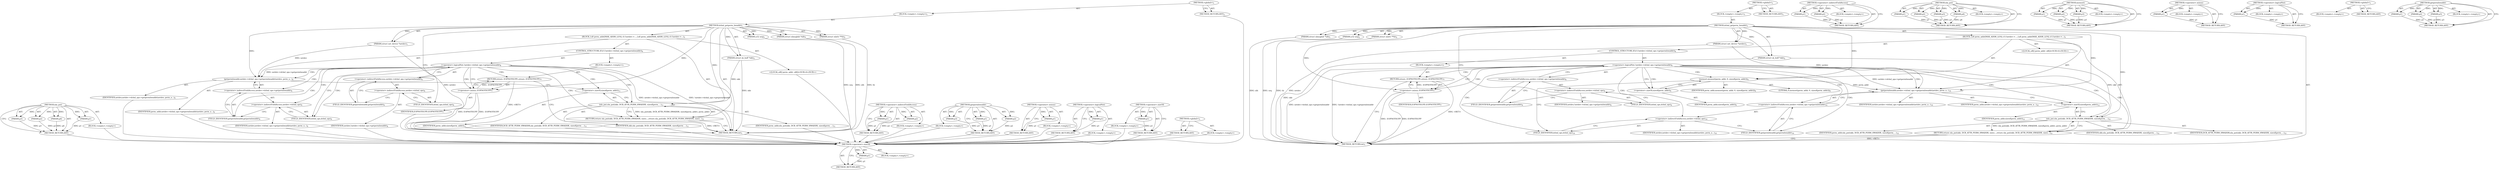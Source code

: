 digraph "getpermhwaddr" {
vulnerable_90 [label=<(METHOD,nla_put)>];
vulnerable_91 [label=<(PARAM,p1)>];
vulnerable_92 [label=<(PARAM,p2)>];
vulnerable_93 [label=<(PARAM,p3)>];
vulnerable_94 [label=<(PARAM,p4)>];
vulnerable_95 [label=<(BLOCK,&lt;empty&gt;,&lt;empty&gt;)>];
vulnerable_96 [label=<(METHOD_RETURN,ANY)>];
vulnerable_6 [label=<(METHOD,&lt;global&gt;)<SUB>1</SUB>>];
vulnerable_7 [label=<(BLOCK,&lt;empty&gt;,&lt;empty&gt;)<SUB>1</SUB>>];
vulnerable_8 [label=<(METHOD,dcbnl_getperm_hwaddr)<SUB>1</SUB>>];
vulnerable_9 [label=<(PARAM,struct net_device *netdev)<SUB>1</SUB>>];
vulnerable_10 [label=<(PARAM,struct nlmsghdr *nlh)<SUB>1</SUB>>];
vulnerable_11 [label=<(PARAM,u32 seq)<SUB>2</SUB>>];
vulnerable_12 [label=<(PARAM,struct nlattr **tb)<SUB>2</SUB>>];
vulnerable_13 [label=<(PARAM,struct sk_buff *skb)<SUB>2</SUB>>];
vulnerable_14 [label=<(BLOCK,{
	u8 perm_addr[MAX_ADDR_LEN];

 	if (!netdev-&gt;...,{
	u8 perm_addr[MAX_ADDR_LEN];

 	if (!netdev-&gt;...)<SUB>3</SUB>>];
vulnerable_15 [label="<(LOCAL,u8[] perm_addr: u8[])<SUB>4</SUB>>"];
vulnerable_16 [label=<(CONTROL_STRUCTURE,IF,if (!netdev-&gt;dcbnl_ops-&gt;getpermhwaddr))<SUB>6</SUB>>];
vulnerable_17 [label=<(&lt;operator&gt;.logicalNot,!netdev-&gt;dcbnl_ops-&gt;getpermhwaddr)<SUB>6</SUB>>];
vulnerable_18 [label=<(&lt;operator&gt;.indirectFieldAccess,netdev-&gt;dcbnl_ops-&gt;getpermhwaddr)<SUB>6</SUB>>];
vulnerable_19 [label=<(&lt;operator&gt;.indirectFieldAccess,netdev-&gt;dcbnl_ops)<SUB>6</SUB>>];
vulnerable_20 [label=<(IDENTIFIER,netdev,!netdev-&gt;dcbnl_ops-&gt;getpermhwaddr)<SUB>6</SUB>>];
vulnerable_21 [label=<(FIELD_IDENTIFIER,dcbnl_ops,dcbnl_ops)<SUB>6</SUB>>];
vulnerable_22 [label=<(FIELD_IDENTIFIER,getpermhwaddr,getpermhwaddr)<SUB>6</SUB>>];
vulnerable_23 [label=<(BLOCK,&lt;empty&gt;,&lt;empty&gt;)<SUB>7</SUB>>];
vulnerable_24 [label=<(RETURN,return -EOPNOTSUPP;,return -EOPNOTSUPP;)<SUB>7</SUB>>];
vulnerable_25 [label=<(&lt;operator&gt;.minus,-EOPNOTSUPP)<SUB>7</SUB>>];
vulnerable_26 [label=<(IDENTIFIER,EOPNOTSUPP,-EOPNOTSUPP)<SUB>7</SUB>>];
vulnerable_27 [label=<(getpermhwaddr,netdev-&gt;dcbnl_ops-&gt;getpermhwaddr(netdev, perm_a...)<SUB>9</SUB>>];
vulnerable_28 [label=<(&lt;operator&gt;.indirectFieldAccess,netdev-&gt;dcbnl_ops-&gt;getpermhwaddr)<SUB>9</SUB>>];
vulnerable_29 [label=<(&lt;operator&gt;.indirectFieldAccess,netdev-&gt;dcbnl_ops)<SUB>9</SUB>>];
vulnerable_30 [label=<(IDENTIFIER,netdev,netdev-&gt;dcbnl_ops-&gt;getpermhwaddr(netdev, perm_a...)<SUB>9</SUB>>];
vulnerable_31 [label=<(FIELD_IDENTIFIER,dcbnl_ops,dcbnl_ops)<SUB>9</SUB>>];
vulnerable_32 [label=<(FIELD_IDENTIFIER,getpermhwaddr,getpermhwaddr)<SUB>9</SUB>>];
vulnerable_33 [label=<(IDENTIFIER,netdev,netdev-&gt;dcbnl_ops-&gt;getpermhwaddr(netdev, perm_a...)<SUB>9</SUB>>];
vulnerable_34 [label=<(IDENTIFIER,perm_addr,netdev-&gt;dcbnl_ops-&gt;getpermhwaddr(netdev, perm_a...)<SUB>9</SUB>>];
vulnerable_35 [label=<(RETURN,return nla_put(skb, DCB_ATTR_PERM_HWADDR, sizeo...,return nla_put(skb, DCB_ATTR_PERM_HWADDR, sizeo...)<SUB>11</SUB>>];
vulnerable_36 [label=<(nla_put,nla_put(skb, DCB_ATTR_PERM_HWADDR, sizeof(perm_...)<SUB>11</SUB>>];
vulnerable_37 [label=<(IDENTIFIER,skb,nla_put(skb, DCB_ATTR_PERM_HWADDR, sizeof(perm_...)<SUB>11</SUB>>];
vulnerable_38 [label=<(IDENTIFIER,DCB_ATTR_PERM_HWADDR,nla_put(skb, DCB_ATTR_PERM_HWADDR, sizeof(perm_...)<SUB>11</SUB>>];
vulnerable_39 [label=<(&lt;operator&gt;.sizeOf,sizeof(perm_addr))<SUB>11</SUB>>];
vulnerable_40 [label=<(IDENTIFIER,perm_addr,sizeof(perm_addr))<SUB>11</SUB>>];
vulnerable_41 [label=<(IDENTIFIER,perm_addr,nla_put(skb, DCB_ATTR_PERM_HWADDR, sizeof(perm_...)<SUB>11</SUB>>];
vulnerable_42 [label=<(METHOD_RETURN,int)<SUB>1</SUB>>];
vulnerable_44 [label=<(METHOD_RETURN,ANY)<SUB>1</SUB>>];
vulnerable_75 [label=<(METHOD,&lt;operator&gt;.indirectFieldAccess)>];
vulnerable_76 [label=<(PARAM,p1)>];
vulnerable_77 [label=<(PARAM,p2)>];
vulnerable_78 [label=<(BLOCK,&lt;empty&gt;,&lt;empty&gt;)>];
vulnerable_79 [label=<(METHOD_RETURN,ANY)>];
vulnerable_84 [label=<(METHOD,getpermhwaddr)>];
vulnerable_85 [label=<(PARAM,p1)>];
vulnerable_86 [label=<(PARAM,p2)>];
vulnerable_87 [label=<(PARAM,p3)>];
vulnerable_88 [label=<(BLOCK,&lt;empty&gt;,&lt;empty&gt;)>];
vulnerable_89 [label=<(METHOD_RETURN,ANY)>];
vulnerable_80 [label=<(METHOD,&lt;operator&gt;.minus)>];
vulnerable_81 [label=<(PARAM,p1)>];
vulnerable_82 [label=<(BLOCK,&lt;empty&gt;,&lt;empty&gt;)>];
vulnerable_83 [label=<(METHOD_RETURN,ANY)>];
vulnerable_71 [label=<(METHOD,&lt;operator&gt;.logicalNot)>];
vulnerable_72 [label=<(PARAM,p1)>];
vulnerable_73 [label=<(BLOCK,&lt;empty&gt;,&lt;empty&gt;)>];
vulnerable_74 [label=<(METHOD_RETURN,ANY)>];
vulnerable_65 [label=<(METHOD,&lt;global&gt;)<SUB>1</SUB>>];
vulnerable_66 [label=<(BLOCK,&lt;empty&gt;,&lt;empty&gt;)>];
vulnerable_67 [label=<(METHOD_RETURN,ANY)>];
vulnerable_97 [label=<(METHOD,&lt;operator&gt;.sizeOf)>];
vulnerable_98 [label=<(PARAM,p1)>];
vulnerable_99 [label=<(BLOCK,&lt;empty&gt;,&lt;empty&gt;)>];
vulnerable_100 [label=<(METHOD_RETURN,ANY)>];
fixed_95 [label=<(METHOD,&lt;operator&gt;.sizeOf)>];
fixed_96 [label=<(PARAM,p1)>];
fixed_97 [label=<(BLOCK,&lt;empty&gt;,&lt;empty&gt;)>];
fixed_98 [label=<(METHOD_RETURN,ANY)>];
fixed_6 [label=<(METHOD,&lt;global&gt;)<SUB>1</SUB>>];
fixed_7 [label=<(BLOCK,&lt;empty&gt;,&lt;empty&gt;)<SUB>1</SUB>>];
fixed_8 [label=<(METHOD,dcbnl_getperm_hwaddr)<SUB>1</SUB>>];
fixed_9 [label=<(PARAM,struct net_device *netdev)<SUB>1</SUB>>];
fixed_10 [label=<(PARAM,struct nlmsghdr *nlh)<SUB>1</SUB>>];
fixed_11 [label=<(PARAM,u32 seq)<SUB>2</SUB>>];
fixed_12 [label=<(PARAM,struct nlattr **tb)<SUB>2</SUB>>];
fixed_13 [label=<(PARAM,struct sk_buff *skb)<SUB>2</SUB>>];
fixed_14 [label=<(BLOCK,{
	u8 perm_addr[MAX_ADDR_LEN];

 	if (!netdev-&gt;...,{
	u8 perm_addr[MAX_ADDR_LEN];

 	if (!netdev-&gt;...)<SUB>3</SUB>>];
fixed_15 [label="<(LOCAL,u8[] perm_addr: u8[])<SUB>4</SUB>>"];
fixed_16 [label=<(CONTROL_STRUCTURE,IF,if (!netdev-&gt;dcbnl_ops-&gt;getpermhwaddr))<SUB>6</SUB>>];
fixed_17 [label=<(&lt;operator&gt;.logicalNot,!netdev-&gt;dcbnl_ops-&gt;getpermhwaddr)<SUB>6</SUB>>];
fixed_18 [label=<(&lt;operator&gt;.indirectFieldAccess,netdev-&gt;dcbnl_ops-&gt;getpermhwaddr)<SUB>6</SUB>>];
fixed_19 [label=<(&lt;operator&gt;.indirectFieldAccess,netdev-&gt;dcbnl_ops)<SUB>6</SUB>>];
fixed_20 [label=<(IDENTIFIER,netdev,!netdev-&gt;dcbnl_ops-&gt;getpermhwaddr)<SUB>6</SUB>>];
fixed_21 [label=<(FIELD_IDENTIFIER,dcbnl_ops,dcbnl_ops)<SUB>6</SUB>>];
fixed_22 [label=<(FIELD_IDENTIFIER,getpermhwaddr,getpermhwaddr)<SUB>6</SUB>>];
fixed_23 [label=<(BLOCK,&lt;empty&gt;,&lt;empty&gt;)<SUB>7</SUB>>];
fixed_24 [label=<(RETURN,return -EOPNOTSUPP;,return -EOPNOTSUPP;)<SUB>7</SUB>>];
fixed_25 [label=<(&lt;operator&gt;.minus,-EOPNOTSUPP)<SUB>7</SUB>>];
fixed_26 [label=<(IDENTIFIER,EOPNOTSUPP,-EOPNOTSUPP)<SUB>7</SUB>>];
fixed_27 [label=<(memset,memset(perm_addr, 0, sizeof(perm_addr)))<SUB>9</SUB>>];
fixed_28 [label=<(IDENTIFIER,perm_addr,memset(perm_addr, 0, sizeof(perm_addr)))<SUB>9</SUB>>];
fixed_29 [label=<(LITERAL,0,memset(perm_addr, 0, sizeof(perm_addr)))<SUB>9</SUB>>];
fixed_30 [label=<(&lt;operator&gt;.sizeOf,sizeof(perm_addr))<SUB>9</SUB>>];
fixed_31 [label=<(IDENTIFIER,perm_addr,sizeof(perm_addr))<SUB>9</SUB>>];
fixed_32 [label=<(getpermhwaddr,netdev-&gt;dcbnl_ops-&gt;getpermhwaddr(netdev, perm_a...)<SUB>10</SUB>>];
fixed_33 [label=<(&lt;operator&gt;.indirectFieldAccess,netdev-&gt;dcbnl_ops-&gt;getpermhwaddr)<SUB>10</SUB>>];
fixed_34 [label=<(&lt;operator&gt;.indirectFieldAccess,netdev-&gt;dcbnl_ops)<SUB>10</SUB>>];
fixed_35 [label=<(IDENTIFIER,netdev,netdev-&gt;dcbnl_ops-&gt;getpermhwaddr(netdev, perm_a...)<SUB>10</SUB>>];
fixed_36 [label=<(FIELD_IDENTIFIER,dcbnl_ops,dcbnl_ops)<SUB>10</SUB>>];
fixed_37 [label=<(FIELD_IDENTIFIER,getpermhwaddr,getpermhwaddr)<SUB>10</SUB>>];
fixed_38 [label=<(IDENTIFIER,netdev,netdev-&gt;dcbnl_ops-&gt;getpermhwaddr(netdev, perm_a...)<SUB>10</SUB>>];
fixed_39 [label=<(IDENTIFIER,perm_addr,netdev-&gt;dcbnl_ops-&gt;getpermhwaddr(netdev, perm_a...)<SUB>10</SUB>>];
fixed_40 [label=<(RETURN,return nla_put(skb, DCB_ATTR_PERM_HWADDR, sizeo...,return nla_put(skb, DCB_ATTR_PERM_HWADDR, sizeo...)<SUB>12</SUB>>];
fixed_41 [label=<(nla_put,nla_put(skb, DCB_ATTR_PERM_HWADDR, sizeof(perm_...)<SUB>12</SUB>>];
fixed_42 [label=<(IDENTIFIER,skb,nla_put(skb, DCB_ATTR_PERM_HWADDR, sizeof(perm_...)<SUB>12</SUB>>];
fixed_43 [label=<(IDENTIFIER,DCB_ATTR_PERM_HWADDR,nla_put(skb, DCB_ATTR_PERM_HWADDR, sizeof(perm_...)<SUB>12</SUB>>];
fixed_44 [label=<(&lt;operator&gt;.sizeOf,sizeof(perm_addr))<SUB>12</SUB>>];
fixed_45 [label=<(IDENTIFIER,perm_addr,sizeof(perm_addr))<SUB>12</SUB>>];
fixed_46 [label=<(IDENTIFIER,perm_addr,nla_put(skb, DCB_ATTR_PERM_HWADDR, sizeof(perm_...)<SUB>12</SUB>>];
fixed_47 [label=<(METHOD_RETURN,int)<SUB>1</SUB>>];
fixed_49 [label=<(METHOD_RETURN,ANY)<SUB>1</SUB>>];
fixed_80 [label=<(METHOD,&lt;operator&gt;.indirectFieldAccess)>];
fixed_81 [label=<(PARAM,p1)>];
fixed_82 [label=<(PARAM,p2)>];
fixed_83 [label=<(BLOCK,&lt;empty&gt;,&lt;empty&gt;)>];
fixed_84 [label=<(METHOD_RETURN,ANY)>];
fixed_105 [label=<(METHOD,nla_put)>];
fixed_106 [label=<(PARAM,p1)>];
fixed_107 [label=<(PARAM,p2)>];
fixed_108 [label=<(PARAM,p3)>];
fixed_109 [label=<(PARAM,p4)>];
fixed_110 [label=<(BLOCK,&lt;empty&gt;,&lt;empty&gt;)>];
fixed_111 [label=<(METHOD_RETURN,ANY)>];
fixed_89 [label=<(METHOD,memset)>];
fixed_90 [label=<(PARAM,p1)>];
fixed_91 [label=<(PARAM,p2)>];
fixed_92 [label=<(PARAM,p3)>];
fixed_93 [label=<(BLOCK,&lt;empty&gt;,&lt;empty&gt;)>];
fixed_94 [label=<(METHOD_RETURN,ANY)>];
fixed_85 [label=<(METHOD,&lt;operator&gt;.minus)>];
fixed_86 [label=<(PARAM,p1)>];
fixed_87 [label=<(BLOCK,&lt;empty&gt;,&lt;empty&gt;)>];
fixed_88 [label=<(METHOD_RETURN,ANY)>];
fixed_76 [label=<(METHOD,&lt;operator&gt;.logicalNot)>];
fixed_77 [label=<(PARAM,p1)>];
fixed_78 [label=<(BLOCK,&lt;empty&gt;,&lt;empty&gt;)>];
fixed_79 [label=<(METHOD_RETURN,ANY)>];
fixed_70 [label=<(METHOD,&lt;global&gt;)<SUB>1</SUB>>];
fixed_71 [label=<(BLOCK,&lt;empty&gt;,&lt;empty&gt;)>];
fixed_72 [label=<(METHOD_RETURN,ANY)>];
fixed_99 [label=<(METHOD,getpermhwaddr)>];
fixed_100 [label=<(PARAM,p1)>];
fixed_101 [label=<(PARAM,p2)>];
fixed_102 [label=<(PARAM,p3)>];
fixed_103 [label=<(BLOCK,&lt;empty&gt;,&lt;empty&gt;)>];
fixed_104 [label=<(METHOD_RETURN,ANY)>];
vulnerable_90 -> vulnerable_91  [key=0, label="AST: "];
vulnerable_90 -> vulnerable_91  [key=1, label="DDG: "];
vulnerable_90 -> vulnerable_95  [key=0, label="AST: "];
vulnerable_90 -> vulnerable_92  [key=0, label="AST: "];
vulnerable_90 -> vulnerable_92  [key=1, label="DDG: "];
vulnerable_90 -> vulnerable_96  [key=0, label="AST: "];
vulnerable_90 -> vulnerable_96  [key=1, label="CFG: "];
vulnerable_90 -> vulnerable_93  [key=0, label="AST: "];
vulnerable_90 -> vulnerable_93  [key=1, label="DDG: "];
vulnerable_90 -> vulnerable_94  [key=0, label="AST: "];
vulnerable_90 -> vulnerable_94  [key=1, label="DDG: "];
vulnerable_91 -> vulnerable_96  [key=0, label="DDG: p1"];
vulnerable_92 -> vulnerable_96  [key=0, label="DDG: p2"];
vulnerable_93 -> vulnerable_96  [key=0, label="DDG: p3"];
vulnerable_94 -> vulnerable_96  [key=0, label="DDG: p4"];
vulnerable_95 -> fixed_95  [key=0];
vulnerable_96 -> fixed_95  [key=0];
vulnerable_6 -> vulnerable_7  [key=0, label="AST: "];
vulnerable_6 -> vulnerable_44  [key=0, label="AST: "];
vulnerable_6 -> vulnerable_44  [key=1, label="CFG: "];
vulnerable_7 -> vulnerable_8  [key=0, label="AST: "];
vulnerable_8 -> vulnerable_9  [key=0, label="AST: "];
vulnerable_8 -> vulnerable_9  [key=1, label="DDG: "];
vulnerable_8 -> vulnerable_10  [key=0, label="AST: "];
vulnerable_8 -> vulnerable_10  [key=1, label="DDG: "];
vulnerable_8 -> vulnerable_11  [key=0, label="AST: "];
vulnerable_8 -> vulnerable_11  [key=1, label="DDG: "];
vulnerable_8 -> vulnerable_12  [key=0, label="AST: "];
vulnerable_8 -> vulnerable_12  [key=1, label="DDG: "];
vulnerable_8 -> vulnerable_13  [key=0, label="AST: "];
vulnerable_8 -> vulnerable_13  [key=1, label="DDG: "];
vulnerable_8 -> vulnerable_14  [key=0, label="AST: "];
vulnerable_8 -> vulnerable_42  [key=0, label="AST: "];
vulnerable_8 -> vulnerable_21  [key=0, label="CFG: "];
vulnerable_8 -> vulnerable_27  [key=0, label="DDG: "];
vulnerable_8 -> vulnerable_36  [key=0, label="DDG: "];
vulnerable_8 -> vulnerable_25  [key=0, label="DDG: "];
vulnerable_9 -> vulnerable_42  [key=0, label="DDG: netdev"];
vulnerable_9 -> vulnerable_27  [key=0, label="DDG: netdev"];
vulnerable_10 -> vulnerable_42  [key=0, label="DDG: nlh"];
vulnerable_11 -> vulnerable_42  [key=0, label="DDG: seq"];
vulnerable_12 -> vulnerable_42  [key=0, label="DDG: tb"];
vulnerable_13 -> vulnerable_42  [key=0, label="DDG: skb"];
vulnerable_13 -> vulnerable_36  [key=0, label="DDG: skb"];
vulnerable_14 -> vulnerable_15  [key=0, label="AST: "];
vulnerable_14 -> vulnerable_16  [key=0, label="AST: "];
vulnerable_14 -> vulnerable_27  [key=0, label="AST: "];
vulnerable_14 -> vulnerable_35  [key=0, label="AST: "];
vulnerable_15 -> fixed_95  [key=0];
vulnerable_16 -> vulnerable_17  [key=0, label="AST: "];
vulnerable_16 -> vulnerable_23  [key=0, label="AST: "];
vulnerable_17 -> vulnerable_18  [key=0, label="AST: "];
vulnerable_17 -> vulnerable_25  [key=0, label="CFG: "];
vulnerable_17 -> vulnerable_25  [key=1, label="CDG: "];
vulnerable_17 -> vulnerable_31  [key=0, label="CFG: "];
vulnerable_17 -> vulnerable_31  [key=1, label="CDG: "];
vulnerable_17 -> vulnerable_42  [key=0, label="DDG: netdev-&gt;dcbnl_ops-&gt;getpermhwaddr"];
vulnerable_17 -> vulnerable_42  [key=1, label="DDG: !netdev-&gt;dcbnl_ops-&gt;getpermhwaddr"];
vulnerable_17 -> vulnerable_27  [key=0, label="DDG: netdev-&gt;dcbnl_ops-&gt;getpermhwaddr"];
vulnerable_17 -> vulnerable_27  [key=1, label="CDG: "];
vulnerable_17 -> vulnerable_24  [key=0, label="CDG: "];
vulnerable_17 -> vulnerable_29  [key=0, label="CDG: "];
vulnerable_17 -> vulnerable_32  [key=0, label="CDG: "];
vulnerable_17 -> vulnerable_28  [key=0, label="CDG: "];
vulnerable_17 -> vulnerable_36  [key=0, label="CDG: "];
vulnerable_17 -> vulnerable_35  [key=0, label="CDG: "];
vulnerable_17 -> vulnerable_39  [key=0, label="CDG: "];
vulnerable_18 -> vulnerable_19  [key=0, label="AST: "];
vulnerable_18 -> vulnerable_22  [key=0, label="AST: "];
vulnerable_18 -> vulnerable_17  [key=0, label="CFG: "];
vulnerable_19 -> vulnerable_20  [key=0, label="AST: "];
vulnerable_19 -> vulnerable_21  [key=0, label="AST: "];
vulnerable_19 -> vulnerable_22  [key=0, label="CFG: "];
vulnerable_20 -> fixed_95  [key=0];
vulnerable_21 -> vulnerable_19  [key=0, label="CFG: "];
vulnerable_22 -> vulnerable_18  [key=0, label="CFG: "];
vulnerable_23 -> vulnerable_24  [key=0, label="AST: "];
vulnerable_24 -> vulnerable_25  [key=0, label="AST: "];
vulnerable_24 -> vulnerable_42  [key=0, label="CFG: "];
vulnerable_24 -> vulnerable_42  [key=1, label="DDG: &lt;RET&gt;"];
vulnerable_25 -> vulnerable_26  [key=0, label="AST: "];
vulnerable_25 -> vulnerable_24  [key=0, label="CFG: "];
vulnerable_25 -> vulnerable_24  [key=1, label="DDG: -EOPNOTSUPP"];
vulnerable_25 -> vulnerable_42  [key=0, label="DDG: EOPNOTSUPP"];
vulnerable_25 -> vulnerable_42  [key=1, label="DDG: -EOPNOTSUPP"];
vulnerable_26 -> fixed_95  [key=0];
vulnerable_27 -> vulnerable_28  [key=0, label="AST: "];
vulnerable_27 -> vulnerable_33  [key=0, label="AST: "];
vulnerable_27 -> vulnerable_34  [key=0, label="AST: "];
vulnerable_27 -> vulnerable_39  [key=0, label="CFG: "];
vulnerable_28 -> vulnerable_29  [key=0, label="AST: "];
vulnerable_28 -> vulnerable_32  [key=0, label="AST: "];
vulnerable_28 -> vulnerable_27  [key=0, label="CFG: "];
vulnerable_29 -> vulnerable_30  [key=0, label="AST: "];
vulnerable_29 -> vulnerable_31  [key=0, label="AST: "];
vulnerable_29 -> vulnerable_32  [key=0, label="CFG: "];
vulnerable_30 -> fixed_95  [key=0];
vulnerable_31 -> vulnerable_29  [key=0, label="CFG: "];
vulnerable_32 -> vulnerable_28  [key=0, label="CFG: "];
vulnerable_33 -> fixed_95  [key=0];
vulnerable_34 -> fixed_95  [key=0];
vulnerable_35 -> vulnerable_36  [key=0, label="AST: "];
vulnerable_35 -> vulnerable_42  [key=0, label="CFG: "];
vulnerable_35 -> vulnerable_42  [key=1, label="DDG: &lt;RET&gt;"];
vulnerable_36 -> vulnerable_37  [key=0, label="AST: "];
vulnerable_36 -> vulnerable_38  [key=0, label="AST: "];
vulnerable_36 -> vulnerable_39  [key=0, label="AST: "];
vulnerable_36 -> vulnerable_41  [key=0, label="AST: "];
vulnerable_36 -> vulnerable_35  [key=0, label="CFG: "];
vulnerable_36 -> vulnerable_35  [key=1, label="DDG: nla_put(skb, DCB_ATTR_PERM_HWADDR, sizeof(perm_addr), perm_addr)"];
vulnerable_37 -> fixed_95  [key=0];
vulnerable_38 -> fixed_95  [key=0];
vulnerable_39 -> vulnerable_40  [key=0, label="AST: "];
vulnerable_39 -> vulnerable_36  [key=0, label="CFG: "];
vulnerable_40 -> fixed_95  [key=0];
vulnerable_41 -> fixed_95  [key=0];
vulnerable_42 -> fixed_95  [key=0];
vulnerable_44 -> fixed_95  [key=0];
vulnerable_75 -> vulnerable_76  [key=0, label="AST: "];
vulnerable_75 -> vulnerable_76  [key=1, label="DDG: "];
vulnerable_75 -> vulnerable_78  [key=0, label="AST: "];
vulnerable_75 -> vulnerable_77  [key=0, label="AST: "];
vulnerable_75 -> vulnerable_77  [key=1, label="DDG: "];
vulnerable_75 -> vulnerable_79  [key=0, label="AST: "];
vulnerable_75 -> vulnerable_79  [key=1, label="CFG: "];
vulnerable_76 -> vulnerable_79  [key=0, label="DDG: p1"];
vulnerable_77 -> vulnerable_79  [key=0, label="DDG: p2"];
vulnerable_78 -> fixed_95  [key=0];
vulnerable_79 -> fixed_95  [key=0];
vulnerable_84 -> vulnerable_85  [key=0, label="AST: "];
vulnerable_84 -> vulnerable_85  [key=1, label="DDG: "];
vulnerable_84 -> vulnerable_88  [key=0, label="AST: "];
vulnerable_84 -> vulnerable_86  [key=0, label="AST: "];
vulnerable_84 -> vulnerable_86  [key=1, label="DDG: "];
vulnerable_84 -> vulnerable_89  [key=0, label="AST: "];
vulnerable_84 -> vulnerable_89  [key=1, label="CFG: "];
vulnerable_84 -> vulnerable_87  [key=0, label="AST: "];
vulnerable_84 -> vulnerable_87  [key=1, label="DDG: "];
vulnerable_85 -> vulnerable_89  [key=0, label="DDG: p1"];
vulnerable_86 -> vulnerable_89  [key=0, label="DDG: p2"];
vulnerable_87 -> vulnerable_89  [key=0, label="DDG: p3"];
vulnerable_88 -> fixed_95  [key=0];
vulnerable_89 -> fixed_95  [key=0];
vulnerable_80 -> vulnerable_81  [key=0, label="AST: "];
vulnerable_80 -> vulnerable_81  [key=1, label="DDG: "];
vulnerable_80 -> vulnerable_82  [key=0, label="AST: "];
vulnerable_80 -> vulnerable_83  [key=0, label="AST: "];
vulnerable_80 -> vulnerable_83  [key=1, label="CFG: "];
vulnerable_81 -> vulnerable_83  [key=0, label="DDG: p1"];
vulnerable_82 -> fixed_95  [key=0];
vulnerable_83 -> fixed_95  [key=0];
vulnerable_71 -> vulnerable_72  [key=0, label="AST: "];
vulnerable_71 -> vulnerable_72  [key=1, label="DDG: "];
vulnerable_71 -> vulnerable_73  [key=0, label="AST: "];
vulnerable_71 -> vulnerable_74  [key=0, label="AST: "];
vulnerable_71 -> vulnerable_74  [key=1, label="CFG: "];
vulnerable_72 -> vulnerable_74  [key=0, label="DDG: p1"];
vulnerable_73 -> fixed_95  [key=0];
vulnerable_74 -> fixed_95  [key=0];
vulnerable_65 -> vulnerable_66  [key=0, label="AST: "];
vulnerable_65 -> vulnerable_67  [key=0, label="AST: "];
vulnerable_65 -> vulnerable_67  [key=1, label="CFG: "];
vulnerable_66 -> fixed_95  [key=0];
vulnerable_67 -> fixed_95  [key=0];
vulnerable_97 -> vulnerable_98  [key=0, label="AST: "];
vulnerable_97 -> vulnerable_98  [key=1, label="DDG: "];
vulnerable_97 -> vulnerable_99  [key=0, label="AST: "];
vulnerable_97 -> vulnerable_100  [key=0, label="AST: "];
vulnerable_97 -> vulnerable_100  [key=1, label="CFG: "];
vulnerable_98 -> vulnerable_100  [key=0, label="DDG: p1"];
vulnerable_99 -> fixed_95  [key=0];
vulnerable_100 -> fixed_95  [key=0];
fixed_95 -> fixed_96  [key=0, label="AST: "];
fixed_95 -> fixed_96  [key=1, label="DDG: "];
fixed_95 -> fixed_97  [key=0, label="AST: "];
fixed_95 -> fixed_98  [key=0, label="AST: "];
fixed_95 -> fixed_98  [key=1, label="CFG: "];
fixed_96 -> fixed_98  [key=0, label="DDG: p1"];
fixed_6 -> fixed_7  [key=0, label="AST: "];
fixed_6 -> fixed_49  [key=0, label="AST: "];
fixed_6 -> fixed_49  [key=1, label="CFG: "];
fixed_7 -> fixed_8  [key=0, label="AST: "];
fixed_8 -> fixed_9  [key=0, label="AST: "];
fixed_8 -> fixed_9  [key=1, label="DDG: "];
fixed_8 -> fixed_10  [key=0, label="AST: "];
fixed_8 -> fixed_10  [key=1, label="DDG: "];
fixed_8 -> fixed_11  [key=0, label="AST: "];
fixed_8 -> fixed_11  [key=1, label="DDG: "];
fixed_8 -> fixed_12  [key=0, label="AST: "];
fixed_8 -> fixed_12  [key=1, label="DDG: "];
fixed_8 -> fixed_13  [key=0, label="AST: "];
fixed_8 -> fixed_13  [key=1, label="DDG: "];
fixed_8 -> fixed_14  [key=0, label="AST: "];
fixed_8 -> fixed_47  [key=0, label="AST: "];
fixed_8 -> fixed_21  [key=0, label="CFG: "];
fixed_8 -> fixed_27  [key=0, label="DDG: "];
fixed_8 -> fixed_32  [key=0, label="DDG: "];
fixed_8 -> fixed_41  [key=0, label="DDG: "];
fixed_8 -> fixed_25  [key=0, label="DDG: "];
fixed_9 -> fixed_47  [key=0, label="DDG: netdev"];
fixed_9 -> fixed_32  [key=0, label="DDG: netdev"];
fixed_10 -> fixed_47  [key=0, label="DDG: nlh"];
fixed_11 -> fixed_47  [key=0, label="DDG: seq"];
fixed_12 -> fixed_47  [key=0, label="DDG: tb"];
fixed_13 -> fixed_47  [key=0, label="DDG: skb"];
fixed_13 -> fixed_41  [key=0, label="DDG: skb"];
fixed_14 -> fixed_15  [key=0, label="AST: "];
fixed_14 -> fixed_16  [key=0, label="AST: "];
fixed_14 -> fixed_27  [key=0, label="AST: "];
fixed_14 -> fixed_32  [key=0, label="AST: "];
fixed_14 -> fixed_40  [key=0, label="AST: "];
fixed_16 -> fixed_17  [key=0, label="AST: "];
fixed_16 -> fixed_23  [key=0, label="AST: "];
fixed_17 -> fixed_18  [key=0, label="AST: "];
fixed_17 -> fixed_25  [key=0, label="CFG: "];
fixed_17 -> fixed_25  [key=1, label="CDG: "];
fixed_17 -> fixed_30  [key=0, label="CFG: "];
fixed_17 -> fixed_30  [key=1, label="CDG: "];
fixed_17 -> fixed_47  [key=0, label="DDG: netdev-&gt;dcbnl_ops-&gt;getpermhwaddr"];
fixed_17 -> fixed_47  [key=1, label="DDG: !netdev-&gt;dcbnl_ops-&gt;getpermhwaddr"];
fixed_17 -> fixed_32  [key=0, label="DDG: netdev-&gt;dcbnl_ops-&gt;getpermhwaddr"];
fixed_17 -> fixed_32  [key=1, label="CDG: "];
fixed_17 -> fixed_40  [key=0, label="CDG: "];
fixed_17 -> fixed_24  [key=0, label="CDG: "];
fixed_17 -> fixed_34  [key=0, label="CDG: "];
fixed_17 -> fixed_33  [key=0, label="CDG: "];
fixed_17 -> fixed_36  [key=0, label="CDG: "];
fixed_17 -> fixed_44  [key=0, label="CDG: "];
fixed_17 -> fixed_37  [key=0, label="CDG: "];
fixed_17 -> fixed_41  [key=0, label="CDG: "];
fixed_17 -> fixed_27  [key=0, label="CDG: "];
fixed_18 -> fixed_19  [key=0, label="AST: "];
fixed_18 -> fixed_22  [key=0, label="AST: "];
fixed_18 -> fixed_17  [key=0, label="CFG: "];
fixed_19 -> fixed_20  [key=0, label="AST: "];
fixed_19 -> fixed_21  [key=0, label="AST: "];
fixed_19 -> fixed_22  [key=0, label="CFG: "];
fixed_21 -> fixed_19  [key=0, label="CFG: "];
fixed_22 -> fixed_18  [key=0, label="CFG: "];
fixed_23 -> fixed_24  [key=0, label="AST: "];
fixed_24 -> fixed_25  [key=0, label="AST: "];
fixed_24 -> fixed_47  [key=0, label="CFG: "];
fixed_24 -> fixed_47  [key=1, label="DDG: &lt;RET&gt;"];
fixed_25 -> fixed_26  [key=0, label="AST: "];
fixed_25 -> fixed_24  [key=0, label="CFG: "];
fixed_25 -> fixed_24  [key=1, label="DDG: -EOPNOTSUPP"];
fixed_25 -> fixed_47  [key=0, label="DDG: EOPNOTSUPP"];
fixed_25 -> fixed_47  [key=1, label="DDG: -EOPNOTSUPP"];
fixed_27 -> fixed_28  [key=0, label="AST: "];
fixed_27 -> fixed_29  [key=0, label="AST: "];
fixed_27 -> fixed_30  [key=0, label="AST: "];
fixed_27 -> fixed_36  [key=0, label="CFG: "];
fixed_27 -> fixed_32  [key=0, label="DDG: perm_addr"];
fixed_30 -> fixed_31  [key=0, label="AST: "];
fixed_30 -> fixed_27  [key=0, label="CFG: "];
fixed_32 -> fixed_33  [key=0, label="AST: "];
fixed_32 -> fixed_38  [key=0, label="AST: "];
fixed_32 -> fixed_39  [key=0, label="AST: "];
fixed_32 -> fixed_44  [key=0, label="CFG: "];
fixed_33 -> fixed_34  [key=0, label="AST: "];
fixed_33 -> fixed_37  [key=0, label="AST: "];
fixed_33 -> fixed_32  [key=0, label="CFG: "];
fixed_34 -> fixed_35  [key=0, label="AST: "];
fixed_34 -> fixed_36  [key=0, label="AST: "];
fixed_34 -> fixed_37  [key=0, label="CFG: "];
fixed_36 -> fixed_34  [key=0, label="CFG: "];
fixed_37 -> fixed_33  [key=0, label="CFG: "];
fixed_40 -> fixed_41  [key=0, label="AST: "];
fixed_40 -> fixed_47  [key=0, label="CFG: "];
fixed_40 -> fixed_47  [key=1, label="DDG: &lt;RET&gt;"];
fixed_41 -> fixed_42  [key=0, label="AST: "];
fixed_41 -> fixed_43  [key=0, label="AST: "];
fixed_41 -> fixed_44  [key=0, label="AST: "];
fixed_41 -> fixed_46  [key=0, label="AST: "];
fixed_41 -> fixed_40  [key=0, label="CFG: "];
fixed_41 -> fixed_40  [key=1, label="DDG: nla_put(skb, DCB_ATTR_PERM_HWADDR, sizeof(perm_addr), perm_addr)"];
fixed_44 -> fixed_45  [key=0, label="AST: "];
fixed_44 -> fixed_41  [key=0, label="CFG: "];
fixed_80 -> fixed_81  [key=0, label="AST: "];
fixed_80 -> fixed_81  [key=1, label="DDG: "];
fixed_80 -> fixed_83  [key=0, label="AST: "];
fixed_80 -> fixed_82  [key=0, label="AST: "];
fixed_80 -> fixed_82  [key=1, label="DDG: "];
fixed_80 -> fixed_84  [key=0, label="AST: "];
fixed_80 -> fixed_84  [key=1, label="CFG: "];
fixed_81 -> fixed_84  [key=0, label="DDG: p1"];
fixed_82 -> fixed_84  [key=0, label="DDG: p2"];
fixed_105 -> fixed_106  [key=0, label="AST: "];
fixed_105 -> fixed_106  [key=1, label="DDG: "];
fixed_105 -> fixed_110  [key=0, label="AST: "];
fixed_105 -> fixed_107  [key=0, label="AST: "];
fixed_105 -> fixed_107  [key=1, label="DDG: "];
fixed_105 -> fixed_111  [key=0, label="AST: "];
fixed_105 -> fixed_111  [key=1, label="CFG: "];
fixed_105 -> fixed_108  [key=0, label="AST: "];
fixed_105 -> fixed_108  [key=1, label="DDG: "];
fixed_105 -> fixed_109  [key=0, label="AST: "];
fixed_105 -> fixed_109  [key=1, label="DDG: "];
fixed_106 -> fixed_111  [key=0, label="DDG: p1"];
fixed_107 -> fixed_111  [key=0, label="DDG: p2"];
fixed_108 -> fixed_111  [key=0, label="DDG: p3"];
fixed_109 -> fixed_111  [key=0, label="DDG: p4"];
fixed_89 -> fixed_90  [key=0, label="AST: "];
fixed_89 -> fixed_90  [key=1, label="DDG: "];
fixed_89 -> fixed_93  [key=0, label="AST: "];
fixed_89 -> fixed_91  [key=0, label="AST: "];
fixed_89 -> fixed_91  [key=1, label="DDG: "];
fixed_89 -> fixed_94  [key=0, label="AST: "];
fixed_89 -> fixed_94  [key=1, label="CFG: "];
fixed_89 -> fixed_92  [key=0, label="AST: "];
fixed_89 -> fixed_92  [key=1, label="DDG: "];
fixed_90 -> fixed_94  [key=0, label="DDG: p1"];
fixed_91 -> fixed_94  [key=0, label="DDG: p2"];
fixed_92 -> fixed_94  [key=0, label="DDG: p3"];
fixed_85 -> fixed_86  [key=0, label="AST: "];
fixed_85 -> fixed_86  [key=1, label="DDG: "];
fixed_85 -> fixed_87  [key=0, label="AST: "];
fixed_85 -> fixed_88  [key=0, label="AST: "];
fixed_85 -> fixed_88  [key=1, label="CFG: "];
fixed_86 -> fixed_88  [key=0, label="DDG: p1"];
fixed_76 -> fixed_77  [key=0, label="AST: "];
fixed_76 -> fixed_77  [key=1, label="DDG: "];
fixed_76 -> fixed_78  [key=0, label="AST: "];
fixed_76 -> fixed_79  [key=0, label="AST: "];
fixed_76 -> fixed_79  [key=1, label="CFG: "];
fixed_77 -> fixed_79  [key=0, label="DDG: p1"];
fixed_70 -> fixed_71  [key=0, label="AST: "];
fixed_70 -> fixed_72  [key=0, label="AST: "];
fixed_70 -> fixed_72  [key=1, label="CFG: "];
fixed_99 -> fixed_100  [key=0, label="AST: "];
fixed_99 -> fixed_100  [key=1, label="DDG: "];
fixed_99 -> fixed_103  [key=0, label="AST: "];
fixed_99 -> fixed_101  [key=0, label="AST: "];
fixed_99 -> fixed_101  [key=1, label="DDG: "];
fixed_99 -> fixed_104  [key=0, label="AST: "];
fixed_99 -> fixed_104  [key=1, label="CFG: "];
fixed_99 -> fixed_102  [key=0, label="AST: "];
fixed_99 -> fixed_102  [key=1, label="DDG: "];
fixed_100 -> fixed_104  [key=0, label="DDG: p1"];
fixed_101 -> fixed_104  [key=0, label="DDG: p2"];
fixed_102 -> fixed_104  [key=0, label="DDG: p3"];
}
